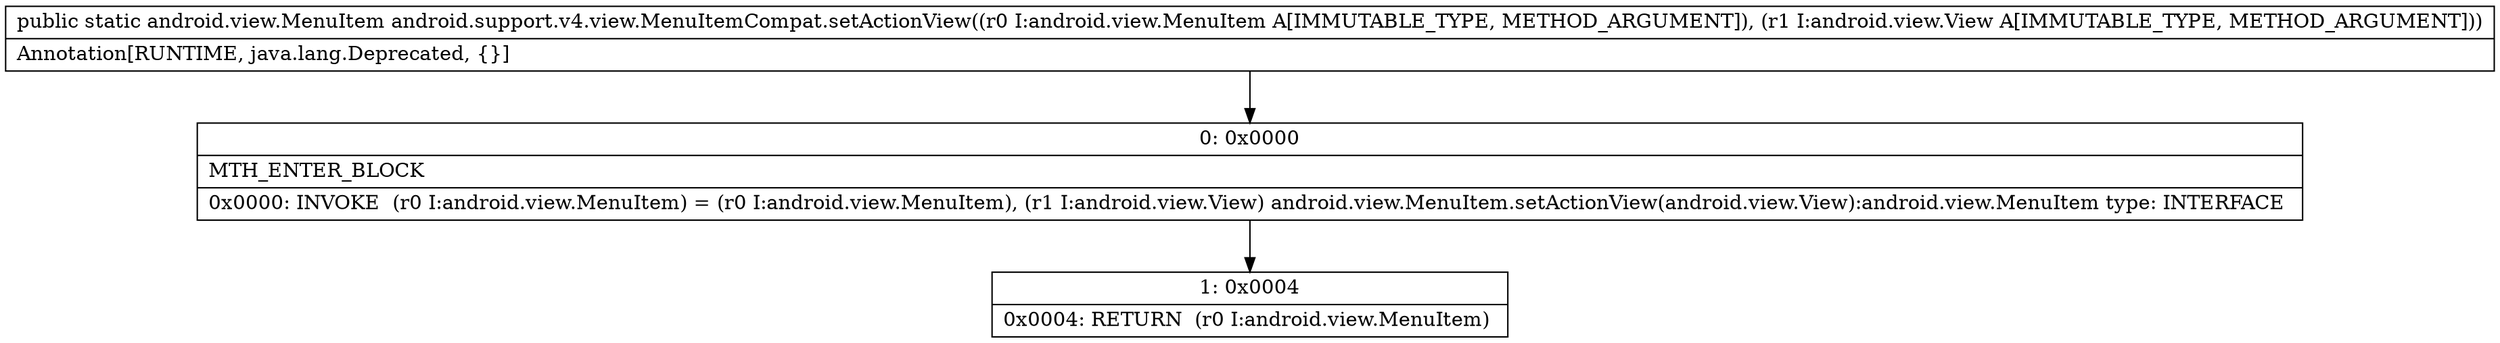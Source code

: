 digraph "CFG forandroid.support.v4.view.MenuItemCompat.setActionView(Landroid\/view\/MenuItem;Landroid\/view\/View;)Landroid\/view\/MenuItem;" {
Node_0 [shape=record,label="{0\:\ 0x0000|MTH_ENTER_BLOCK\l|0x0000: INVOKE  (r0 I:android.view.MenuItem) = (r0 I:android.view.MenuItem), (r1 I:android.view.View) android.view.MenuItem.setActionView(android.view.View):android.view.MenuItem type: INTERFACE \l}"];
Node_1 [shape=record,label="{1\:\ 0x0004|0x0004: RETURN  (r0 I:android.view.MenuItem) \l}"];
MethodNode[shape=record,label="{public static android.view.MenuItem android.support.v4.view.MenuItemCompat.setActionView((r0 I:android.view.MenuItem A[IMMUTABLE_TYPE, METHOD_ARGUMENT]), (r1 I:android.view.View A[IMMUTABLE_TYPE, METHOD_ARGUMENT]))  | Annotation[RUNTIME, java.lang.Deprecated, \{\}]\l}"];
MethodNode -> Node_0;
Node_0 -> Node_1;
}

